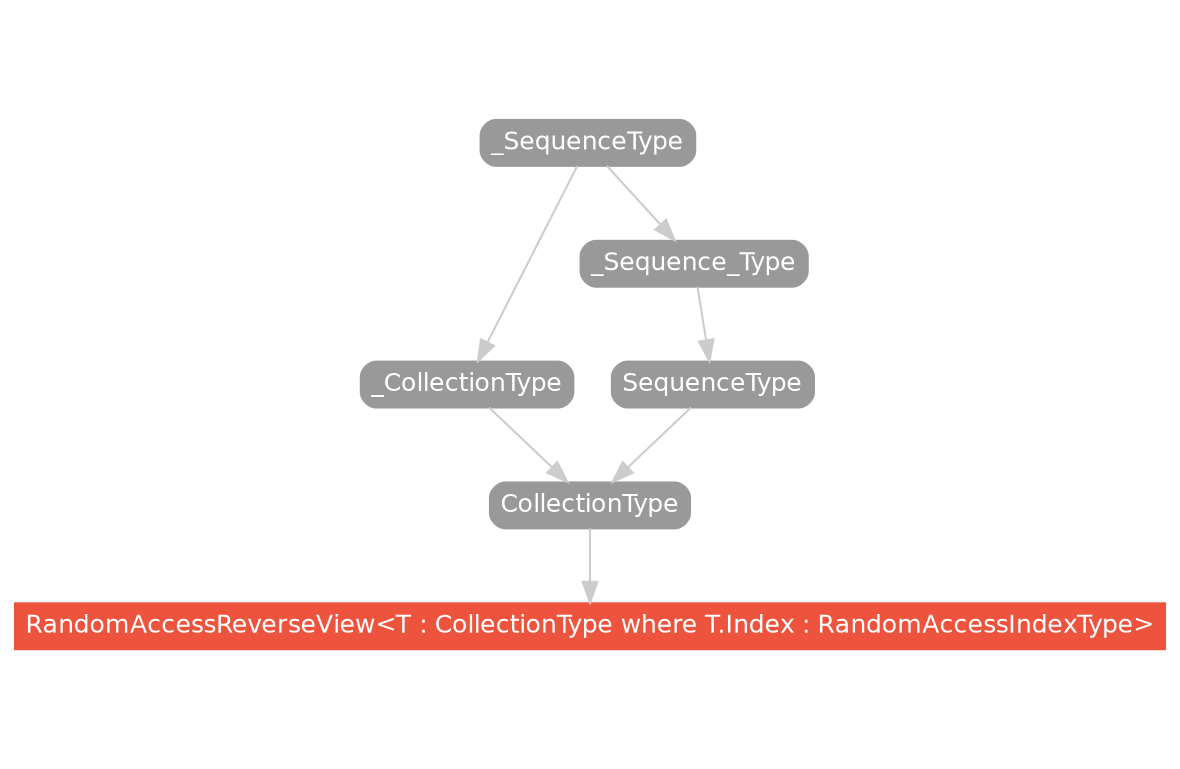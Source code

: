 strict digraph "RandomAccessReverseView<T : CollectionType where T.Index : RandomAccessIndexType> - Type Hierarchy - SwiftDoc.org" {
    pad="0.1,0.8"
    node [shape=box, style="filled,rounded", color="#999999", fillcolor="#999999", fontcolor=white, fontname=Helvetica, fontnames="Helvetica,sansserif", fontsize=12, margin="0.07,0.05", height="0.3"]
    edge [color="#cccccc"]
    "CollectionType" [URL="/protocol/CollectionType/"]
    "RandomAccessReverseView<T : CollectionType where T.Index : RandomAccessIndexType>" [URL="/type/RandomAccessReverseView/", style="filled", fillcolor="#ee543d", color="#ee543d"]
    "SequenceType" [URL="/protocol/SequenceType/"]
    "_CollectionType" [URL="/protocol/_CollectionType/"]
    "_SequenceType" [URL="/protocol/_SequenceType/"]
    "_Sequence_Type" [URL="/protocol/_Sequence_Type/"]    "CollectionType" -> "RandomAccessReverseView<T : CollectionType where T.Index : RandomAccessIndexType>"
    "_CollectionType" -> "CollectionType"
    "SequenceType" -> "CollectionType"
    "_SequenceType" -> "_CollectionType"
    "_Sequence_Type" -> "SequenceType"
    "_SequenceType" -> "_Sequence_Type"
    subgraph Types {
        rank = max; "RandomAccessReverseView<T : CollectionType where T.Index : RandomAccessIndexType>";
    }
}